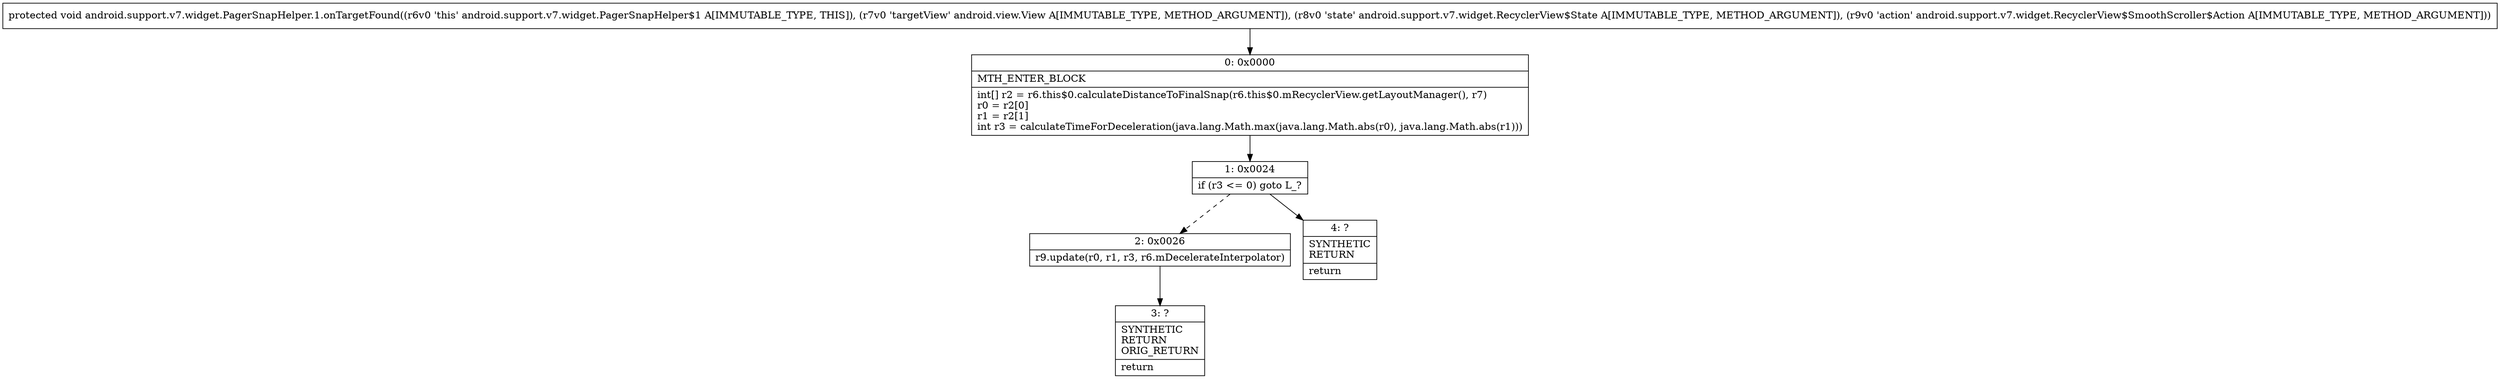 digraph "CFG forandroid.support.v7.widget.PagerSnapHelper.1.onTargetFound(Landroid\/view\/View;Landroid\/support\/v7\/widget\/RecyclerView$State;Landroid\/support\/v7\/widget\/RecyclerView$SmoothScroller$Action;)V" {
Node_0 [shape=record,label="{0\:\ 0x0000|MTH_ENTER_BLOCK\l|int[] r2 = r6.this$0.calculateDistanceToFinalSnap(r6.this$0.mRecyclerView.getLayoutManager(), r7)\lr0 = r2[0]\lr1 = r2[1]\lint r3 = calculateTimeForDeceleration(java.lang.Math.max(java.lang.Math.abs(r0), java.lang.Math.abs(r1)))\l}"];
Node_1 [shape=record,label="{1\:\ 0x0024|if (r3 \<= 0) goto L_?\l}"];
Node_2 [shape=record,label="{2\:\ 0x0026|r9.update(r0, r1, r3, r6.mDecelerateInterpolator)\l}"];
Node_3 [shape=record,label="{3\:\ ?|SYNTHETIC\lRETURN\lORIG_RETURN\l|return\l}"];
Node_4 [shape=record,label="{4\:\ ?|SYNTHETIC\lRETURN\l|return\l}"];
MethodNode[shape=record,label="{protected void android.support.v7.widget.PagerSnapHelper.1.onTargetFound((r6v0 'this' android.support.v7.widget.PagerSnapHelper$1 A[IMMUTABLE_TYPE, THIS]), (r7v0 'targetView' android.view.View A[IMMUTABLE_TYPE, METHOD_ARGUMENT]), (r8v0 'state' android.support.v7.widget.RecyclerView$State A[IMMUTABLE_TYPE, METHOD_ARGUMENT]), (r9v0 'action' android.support.v7.widget.RecyclerView$SmoothScroller$Action A[IMMUTABLE_TYPE, METHOD_ARGUMENT])) }"];
MethodNode -> Node_0;
Node_0 -> Node_1;
Node_1 -> Node_2[style=dashed];
Node_1 -> Node_4;
Node_2 -> Node_3;
}

